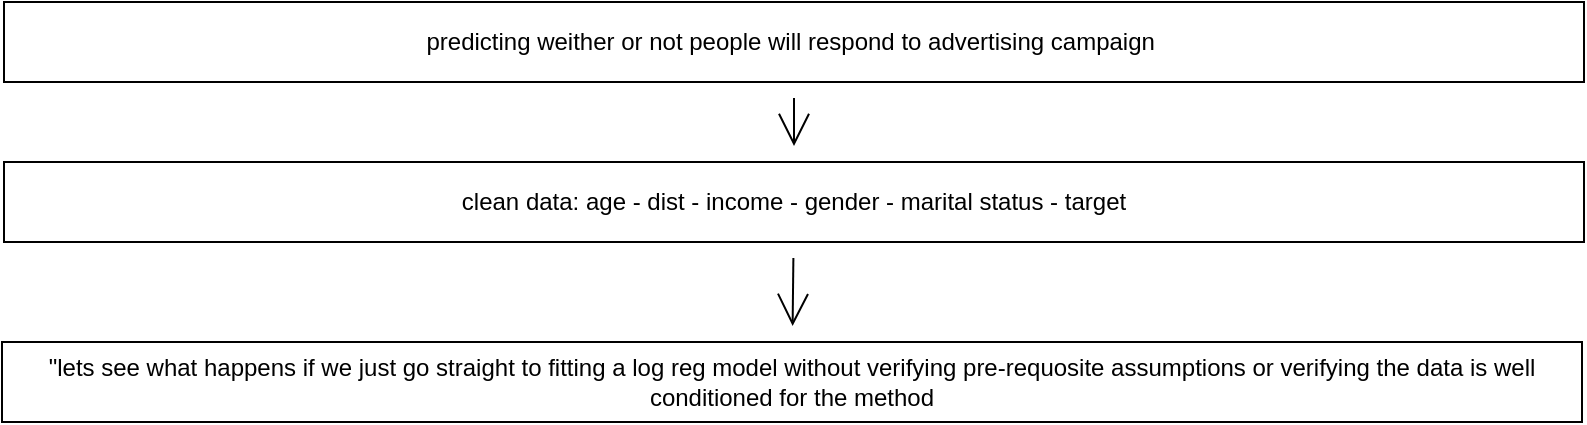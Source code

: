 <mxfile>
    <diagram id="GFmCyySnn-wMeRtQqdIn" name="Page-1">
        <mxGraphModel dx="1127" dy="752" grid="1" gridSize="10" guides="1" tooltips="1" connect="1" arrows="1" fold="1" page="1" pageScale="1" pageWidth="850" pageHeight="1100" math="1" shadow="0">
            <root>
                <mxCell id="0"/>
                <mxCell id="1" parent="0"/>
                <mxCell id="2" value="predicting weither or not people will respond to advertising campaign&amp;nbsp;" style="whiteSpace=wrap;html=1;" parent="1" vertex="1">
                    <mxGeometry x="60" y="20" width="790" height="40" as="geometry"/>
                </mxCell>
                <mxCell id="3" value="" style="edgeStyle=none;orthogonalLoop=1;jettySize=auto;html=1;rounded=0;endArrow=open;startSize=14;endSize=14;sourcePerimeterSpacing=8;targetPerimeterSpacing=8;curved=1;" parent="1" source="2" target="4" edge="1">
                    <mxGeometry width="140" relative="1" as="geometry">
                        <mxPoint x="540" y="310" as="sourcePoint"/>
                        <mxPoint x="450" y="220" as="targetPoint"/>
                        <Array as="points"/>
                    </mxGeometry>
                </mxCell>
                <mxCell id="6" value="" style="edgeStyle=none;curved=1;rounded=0;orthogonalLoop=1;jettySize=auto;html=1;endArrow=open;startSize=14;endSize=14;sourcePerimeterSpacing=8;targetPerimeterSpacing=8;" parent="1" source="4" target="5" edge="1">
                    <mxGeometry relative="1" as="geometry"/>
                </mxCell>
                <mxCell id="4" value="clean data: age - dist - income - gender - marital status - target" style="rounded=0;whiteSpace=wrap;html=1;" parent="1" vertex="1">
                    <mxGeometry x="60" y="100" width="790" height="40" as="geometry"/>
                </mxCell>
                <mxCell id="5" value="&quot;lets see what happens if we just go straight to fitting a log reg model without verifying pre-requosite assumptions or verifying the data is well conditioned for the method" style="whiteSpace=wrap;html=1;rounded=0;" parent="1" vertex="1">
                    <mxGeometry x="59" y="190" width="790" height="40" as="geometry"/>
                </mxCell>
            </root>
        </mxGraphModel>
    </diagram>
</mxfile>